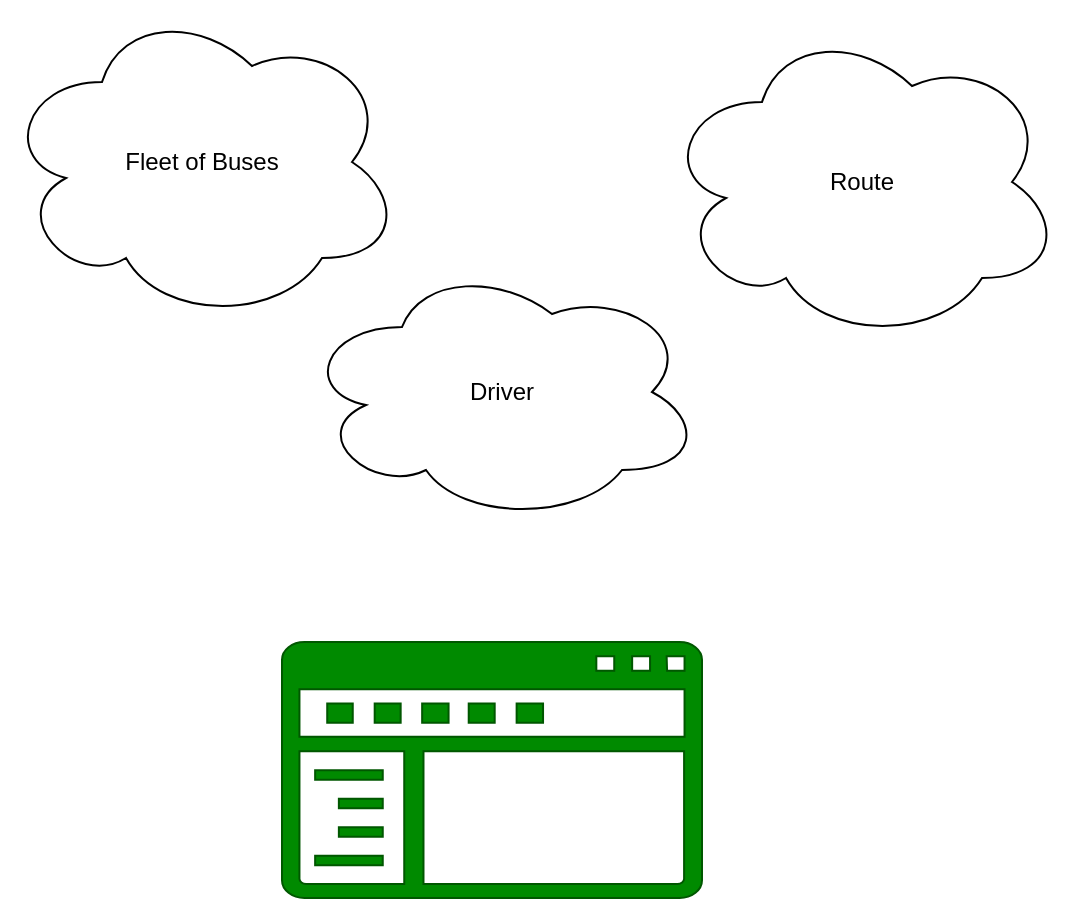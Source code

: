 <mxfile>
    <diagram id="c8Qx44Hv-9qZlZ4vJoTn" name="Step 1">
        <mxGraphModel dx="850" dy="609" grid="1" gridSize="10" guides="1" tooltips="1" connect="1" arrows="1" fold="1" page="1" pageScale="1" pageWidth="827" pageHeight="1169" math="0" shadow="0">
            <root>
                <mxCell id="0"/>
                <mxCell id="1" parent="0"/>
                <mxCell id="-C3Z_Vw6ORQ61bllYwVV-1" value="" style="sketch=0;pointerEvents=1;shadow=0;dashed=0;html=1;strokeColor=#005700;labelPosition=center;verticalLabelPosition=bottom;verticalAlign=top;align=center;fillColor=#008a00;shape=mxgraph.mscae.intune.company_portal;fontColor=#ffffff;" vertex="1" parent="1">
                    <mxGeometry x="240" y="420" width="210" height="128" as="geometry"/>
                </mxCell>
                <mxCell id="-C3Z_Vw6ORQ61bllYwVV-2" value="Fleet of Buses" style="ellipse;shape=cloud;whiteSpace=wrap;html=1;" vertex="1" parent="1">
                    <mxGeometry x="100" y="100" width="200" height="160" as="geometry"/>
                </mxCell>
                <mxCell id="-C3Z_Vw6ORQ61bllYwVV-3" value="Route" style="ellipse;shape=cloud;whiteSpace=wrap;html=1;" vertex="1" parent="1">
                    <mxGeometry x="430" y="110" width="200" height="160" as="geometry"/>
                </mxCell>
                <mxCell id="z6kIqVqqRwnVggH6x_xI-1" value="Driver" style="ellipse;shape=cloud;whiteSpace=wrap;html=1;" vertex="1" parent="1">
                    <mxGeometry x="250" y="230" width="200" height="130" as="geometry"/>
                </mxCell>
            </root>
        </mxGraphModel>
    </diagram>
    <diagram id="TF29GfwR1XuS-yP84scZ" name="Step 2">
        <mxGraphModel dx="1000" dy="716" grid="1" gridSize="10" guides="1" tooltips="1" connect="1" arrows="1" fold="1" page="1" pageScale="1" pageWidth="827" pageHeight="1169" math="0" shadow="0">
            <root>
                <mxCell id="PlEwS3LjTANDxcHCPBfY-0"/>
                <mxCell id="PlEwS3LjTANDxcHCPBfY-1" parent="PlEwS3LjTANDxcHCPBfY-0"/>
                <mxCell id="h5qa6ydKRFF5iFKefsg4-0" value="Buses" style="rounded=1;whiteSpace=wrap;html=1;" vertex="1" parent="PlEwS3LjTANDxcHCPBfY-1">
                    <mxGeometry x="200" y="210" width="120" height="60" as="geometry"/>
                </mxCell>
                <mxCell id="h5qa6ydKRFF5iFKefsg4-1" value="Routes" style="rounded=1;whiteSpace=wrap;html=1;" vertex="1" parent="PlEwS3LjTANDxcHCPBfY-1">
                    <mxGeometry x="550" y="190" width="120" height="60" as="geometry"/>
                </mxCell>
                <mxCell id="8aDH4MHoZTrMWldEDktL-1" value="" style="edgeStyle=none;html=1;entryX=0.013;entryY=0.125;entryDx=0;entryDy=0;entryPerimeter=0;" edge="1" parent="PlEwS3LjTANDxcHCPBfY-1" source="h5qa6ydKRFF5iFKefsg4-3" target="h5qa6ydKRFF5iFKefsg4-0">
                    <mxGeometry relative="1" as="geometry"/>
                </mxCell>
                <mxCell id="h5qa6ydKRFF5iFKefsg4-3" value="plate number" style="ellipse;whiteSpace=wrap;html=1;" vertex="1" parent="PlEwS3LjTANDxcHCPBfY-1">
                    <mxGeometry x="60" y="90" width="120" height="80" as="geometry"/>
                </mxCell>
                <mxCell id="8aDH4MHoZTrMWldEDktL-3" value="" style="edgeStyle=none;html=1;" edge="1" parent="PlEwS3LjTANDxcHCPBfY-1" source="h5qa6ydKRFF5iFKefsg4-4" target="h5qa6ydKRFF5iFKefsg4-0">
                    <mxGeometry relative="1" as="geometry"/>
                </mxCell>
                <mxCell id="h5qa6ydKRFF5iFKefsg4-4" value="model" style="ellipse;whiteSpace=wrap;html=1;" vertex="1" parent="PlEwS3LjTANDxcHCPBfY-1">
                    <mxGeometry x="190" y="60" width="120" height="80" as="geometry"/>
                </mxCell>
                <mxCell id="8aDH4MHoZTrMWldEDktL-4" style="edgeStyle=none;html=1;entryX=1;entryY=0;entryDx=0;entryDy=0;" edge="1" parent="PlEwS3LjTANDxcHCPBfY-1" source="h5qa6ydKRFF5iFKefsg4-5" target="h5qa6ydKRFF5iFKefsg4-0">
                    <mxGeometry relative="1" as="geometry"/>
                </mxCell>
                <mxCell id="h5qa6ydKRFF5iFKefsg4-5" value="capacity (number of passengers)" style="ellipse;whiteSpace=wrap;html=1;" vertex="1" parent="PlEwS3LjTANDxcHCPBfY-1">
                    <mxGeometry x="330" y="90" width="120" height="80" as="geometry"/>
                </mxCell>
                <mxCell id="8aDH4MHoZTrMWldEDktL-0" value="Driver" style="rounded=1;whiteSpace=wrap;html=1;" vertex="1" parent="PlEwS3LjTANDxcHCPBfY-1">
                    <mxGeometry x="110" y="420" width="120" height="60" as="geometry"/>
                </mxCell>
                <mxCell id="8aDH4MHoZTrMWldEDktL-13" value="" style="edgeStyle=none;html=1;" edge="1" parent="PlEwS3LjTANDxcHCPBfY-1" source="8aDH4MHoZTrMWldEDktL-5" target="h5qa6ydKRFF5iFKefsg4-1">
                    <mxGeometry relative="1" as="geometry"/>
                </mxCell>
                <mxCell id="8aDH4MHoZTrMWldEDktL-5" value="code" style="ellipse;whiteSpace=wrap;html=1;" vertex="1" parent="PlEwS3LjTANDxcHCPBfY-1">
                    <mxGeometry x="570" y="80" width="120" height="80" as="geometry"/>
                </mxCell>
                <mxCell id="8aDH4MHoZTrMWldEDktL-14" value="" style="edgeStyle=none;html=1;entryX=0.915;entryY=-0.014;entryDx=0;entryDy=0;entryPerimeter=0;" edge="1" parent="PlEwS3LjTANDxcHCPBfY-1" source="8aDH4MHoZTrMWldEDktL-6" target="h5qa6ydKRFF5iFKefsg4-1">
                    <mxGeometry relative="1" as="geometry"/>
                </mxCell>
                <mxCell id="8aDH4MHoZTrMWldEDktL-6" value="distance (km)" style="ellipse;whiteSpace=wrap;html=1;" vertex="1" parent="PlEwS3LjTANDxcHCPBfY-1">
                    <mxGeometry x="707" y="130" width="120" height="80" as="geometry"/>
                </mxCell>
                <mxCell id="8aDH4MHoZTrMWldEDktL-15" value="" style="edgeStyle=none;html=1;entryX=1;entryY=1;entryDx=0;entryDy=0;" edge="1" parent="PlEwS3LjTANDxcHCPBfY-1" source="8aDH4MHoZTrMWldEDktL-7" target="h5qa6ydKRFF5iFKefsg4-1">
                    <mxGeometry relative="1" as="geometry"/>
                </mxCell>
                <mxCell id="8aDH4MHoZTrMWldEDktL-7" value="Which Company" style="ellipse;whiteSpace=wrap;html=1;" vertex="1" parent="PlEwS3LjTANDxcHCPBfY-1">
                    <mxGeometry x="690" y="230" width="120" height="80" as="geometry"/>
                </mxCell>
                <mxCell id="8aDH4MHoZTrMWldEDktL-16" value="" style="edgeStyle=none;html=1;" edge="1" parent="PlEwS3LjTANDxcHCPBfY-1" source="8aDH4MHoZTrMWldEDktL-8" target="h5qa6ydKRFF5iFKefsg4-1">
                    <mxGeometry relative="1" as="geometry"/>
                </mxCell>
                <mxCell id="8aDH4MHoZTrMWldEDktL-8" value="Destination" style="ellipse;whiteSpace=wrap;html=1;" vertex="1" parent="PlEwS3LjTANDxcHCPBfY-1">
                    <mxGeometry x="450" y="260" width="120" height="80" as="geometry"/>
                </mxCell>
                <mxCell id="8aDH4MHoZTrMWldEDktL-12" style="edgeStyle=none;html=1;exitX=0.5;exitY=0;exitDx=0;exitDy=0;" edge="1" parent="PlEwS3LjTANDxcHCPBfY-1" source="8aDH4MHoZTrMWldEDktL-11" target="8aDH4MHoZTrMWldEDktL-0">
                    <mxGeometry relative="1" as="geometry"/>
                </mxCell>
                <mxCell id="8aDH4MHoZTrMWldEDktL-11" value="name" style="ellipse;whiteSpace=wrap;html=1;" vertex="1" parent="PlEwS3LjTANDxcHCPBfY-1">
                    <mxGeometry x="40" y="520" width="120" height="80" as="geometry"/>
                </mxCell>
                <mxCell id="8aDH4MHoZTrMWldEDktL-18" value="Citys" style="rounded=1;whiteSpace=wrap;html=1;" vertex="1" parent="PlEwS3LjTANDxcHCPBfY-1">
                    <mxGeometry x="420" y="450" width="120" height="60" as="geometry"/>
                </mxCell>
                <mxCell id="8aDH4MHoZTrMWldEDktL-20" value="" style="edgeStyle=none;html=1;" edge="1" parent="PlEwS3LjTANDxcHCPBfY-1" source="8aDH4MHoZTrMWldEDktL-19" target="8aDH4MHoZTrMWldEDktL-18">
                    <mxGeometry relative="1" as="geometry"/>
                </mxCell>
                <mxCell id="8aDH4MHoZTrMWldEDktL-19" value="name" style="ellipse;whiteSpace=wrap;html=1;" vertex="1" parent="PlEwS3LjTANDxcHCPBfY-1">
                    <mxGeometry x="410" y="585" width="120" height="80" as="geometry"/>
                </mxCell>
                <mxCell id="8aDH4MHoZTrMWldEDktL-22" value="" style="edgeStyle=none;html=1;" edge="1" parent="PlEwS3LjTANDxcHCPBfY-1" source="8aDH4MHoZTrMWldEDktL-21" target="8aDH4MHoZTrMWldEDktL-18">
                    <mxGeometry relative="1" as="geometry"/>
                </mxCell>
                <mxCell id="8aDH4MHoZTrMWldEDktL-21" value="Adress" style="ellipse;whiteSpace=wrap;html=1;" vertex="1" parent="PlEwS3LjTANDxcHCPBfY-1">
                    <mxGeometry x="270" y="570" width="120" height="80" as="geometry"/>
                </mxCell>
                <mxCell id="8aDH4MHoZTrMWldEDktL-26" style="edgeStyle=none;html=1;entryX=1;entryY=0.75;entryDx=0;entryDy=0;exitX=0.114;exitY=-0.016;exitDx=0;exitDy=0;exitPerimeter=0;" edge="1" parent="PlEwS3LjTANDxcHCPBfY-1" source="OUamTlVcVkc7mcYGb9fX-0" target="8aDH4MHoZTrMWldEDktL-18">
                    <mxGeometry relative="1" as="geometry">
                        <mxPoint x="657.811" y="540.265" as="sourcePoint"/>
                    </mxGeometry>
                </mxCell>
                <mxCell id="8aDH4MHoZTrMWldEDktL-25" style="edgeStyle=none;html=1;entryX=0.5;entryY=0;entryDx=0;entryDy=0;" edge="1" parent="PlEwS3LjTANDxcHCPBfY-1" source="8aDH4MHoZTrMWldEDktL-24" target="OUamTlVcVkc7mcYGb9fX-0">
                    <mxGeometry relative="1" as="geometry"/>
                </mxCell>
                <mxCell id="8aDH4MHoZTrMWldEDktL-24" value="telefonnumber" style="ellipse;whiteSpace=wrap;html=1;" vertex="1" parent="PlEwS3LjTANDxcHCPBfY-1">
                    <mxGeometry x="730" y="480" width="120" height="80" as="geometry"/>
                </mxCell>
                <mxCell id="OUamTlVcVkc7mcYGb9fX-0" value="Busstation" style="rounded=1;whiteSpace=wrap;html=1;" vertex="1" parent="PlEwS3LjTANDxcHCPBfY-1">
                    <mxGeometry x="630" y="600" width="120" height="60" as="geometry"/>
                </mxCell>
                <mxCell id="OUamTlVcVkc7mcYGb9fX-2" value="" style="edgeStyle=none;html=1;" edge="1" parent="PlEwS3LjTANDxcHCPBfY-1" source="OUamTlVcVkc7mcYGb9fX-1" target="OUamTlVcVkc7mcYGb9fX-0">
                    <mxGeometry relative="1" as="geometry"/>
                </mxCell>
                <mxCell id="OUamTlVcVkc7mcYGb9fX-1" value="order number" style="ellipse;whiteSpace=wrap;html=1;" vertex="1" parent="PlEwS3LjTANDxcHCPBfY-1">
                    <mxGeometry x="730" y="690" width="120" height="80" as="geometry"/>
                </mxCell>
                <mxCell id="sIYHr0e2Y7EV_Nj4Jnel-1" value="" style="edgeStyle=none;html=1;" edge="1" parent="PlEwS3LjTANDxcHCPBfY-1" source="sIYHr0e2Y7EV_Nj4Jnel-0" target="h5qa6ydKRFF5iFKefsg4-0">
                    <mxGeometry relative="1" as="geometry"/>
                </mxCell>
                <mxCell id="sIYHr0e2Y7EV_Nj4Jnel-2" value="" style="edgeStyle=none;html=1;" edge="1" parent="PlEwS3LjTANDxcHCPBfY-1" source="sIYHr0e2Y7EV_Nj4Jnel-0" target="8aDH4MHoZTrMWldEDktL-0">
                    <mxGeometry relative="1" as="geometry"/>
                </mxCell>
                <mxCell id="sIYHr0e2Y7EV_Nj4Jnel-0" value="has" style="html=1;whiteSpace=wrap;aspect=fixed;shape=isoRectangle;" vertex="1" parent="PlEwS3LjTANDxcHCPBfY-1">
                    <mxGeometry x="140" y="300" width="150" height="90" as="geometry"/>
                </mxCell>
                <mxCell id="sIYHr0e2Y7EV_Nj4Jnel-4" value="" style="edgeStyle=none;html=1;" edge="1" parent="PlEwS3LjTANDxcHCPBfY-1" source="sIYHr0e2Y7EV_Nj4Jnel-3" target="h5qa6ydKRFF5iFKefsg4-1">
                    <mxGeometry relative="1" as="geometry"/>
                </mxCell>
                <mxCell id="sIYHr0e2Y7EV_Nj4Jnel-5" style="edgeStyle=none;html=1;entryX=1;entryY=0;entryDx=0;entryDy=0;" edge="1" parent="PlEwS3LjTANDxcHCPBfY-1" source="sIYHr0e2Y7EV_Nj4Jnel-3" target="8aDH4MHoZTrMWldEDktL-18">
                    <mxGeometry relative="1" as="geometry"/>
                </mxCell>
                <mxCell id="sIYHr0e2Y7EV_Nj4Jnel-3" value="has" style="html=1;whiteSpace=wrap;aspect=fixed;shape=isoRectangle;" vertex="1" parent="PlEwS3LjTANDxcHCPBfY-1">
                    <mxGeometry x="550" y="320" width="150" height="90" as="geometry"/>
                </mxCell>
            </root>
        </mxGraphModel>
    </diagram>
    <diagram id="Y8zNyy2OXk3lxwlEOy9n" name="Step 3">
        <mxGraphModel dx="1063" dy="1930" grid="1" gridSize="10" guides="1" tooltips="1" connect="1" arrows="1" fold="1" page="1" pageScale="1" pageWidth="827" pageHeight="1169" math="0" shadow="0">
            <root>
                <mxCell id="OS6ig5z8C3NbxrsaZMDn-0"/>
                <mxCell id="OS6ig5z8C3NbxrsaZMDn-1" parent="OS6ig5z8C3NbxrsaZMDn-0"/>
                <mxCell id="j3LSP-7wXy7CI-y4Z7nd-32" value="buses" style="swimlane;fontStyle=0;childLayout=stackLayout;horizontal=1;startSize=26;fillColor=#f0a30a;horizontalStack=0;resizeParent=1;resizeParentMax=0;resizeLast=0;collapsible=1;marginBottom=0;fontColor=#000000;strokeColor=#BD7000;" vertex="1" parent="OS6ig5z8C3NbxrsaZMDn-1">
                    <mxGeometry x="100" y="-160" width="180" height="156" as="geometry"/>
                </mxCell>
                <mxCell id="j3LSP-7wXy7CI-y4Z7nd-33" value="id: int" style="text;strokeColor=none;fillColor=none;align=left;verticalAlign=top;spacingLeft=4;spacingRight=4;overflow=hidden;rotatable=0;points=[[0,0.5],[1,0.5]];portConstraint=eastwest;fontStyle=4" vertex="1" parent="j3LSP-7wXy7CI-y4Z7nd-32">
                    <mxGeometry y="26" width="180" height="26" as="geometry"/>
                </mxCell>
                <mxCell id="j3LSP-7wXy7CI-y4Z7nd-34" value="plate_number: int" style="text;strokeColor=none;fillColor=none;align=left;verticalAlign=top;spacingLeft=4;spacingRight=4;overflow=hidden;rotatable=0;points=[[0,0.5],[1,0.5]];portConstraint=eastwest;" vertex="1" parent="j3LSP-7wXy7CI-y4Z7nd-32">
                    <mxGeometry y="52" width="180" height="26" as="geometry"/>
                </mxCell>
                <mxCell id="j3LSP-7wXy7CI-y4Z7nd-35" value="model_bus: string" style="text;strokeColor=none;fillColor=none;align=left;verticalAlign=top;spacingLeft=4;spacingRight=4;overflow=hidden;rotatable=0;points=[[0,0.5],[1,0.5]];portConstraint=eastwest;" vertex="1" parent="j3LSP-7wXy7CI-y4Z7nd-32">
                    <mxGeometry y="78" width="180" height="26" as="geometry"/>
                </mxCell>
                <mxCell id="AGnrJCR3fPP5moLmD1wE-0" value="capacity_passengers: int" style="text;strokeColor=none;fillColor=none;align=left;verticalAlign=top;spacingLeft=4;spacingRight=4;overflow=hidden;rotatable=0;points=[[0,0.5],[1,0.5]];portConstraint=eastwest;" vertex="1" parent="j3LSP-7wXy7CI-y4Z7nd-32">
                    <mxGeometry y="104" width="180" height="26" as="geometry"/>
                </mxCell>
                <mxCell id="AGnrJCR3fPP5moLmD1wE-1" value="fk_name_driver: int" style="text;strokeColor=#006EAF;fillColor=#1ba1e2;align=left;verticalAlign=top;spacingLeft=4;spacingRight=4;overflow=hidden;rotatable=0;points=[[0,0.5],[1,0.5]];portConstraint=eastwest;fontColor=#ffffff;" vertex="1" parent="j3LSP-7wXy7CI-y4Z7nd-32">
                    <mxGeometry y="130" width="180" height="26" as="geometry"/>
                </mxCell>
                <mxCell id="AGnrJCR3fPP5moLmD1wE-2" value="name_driver" style="swimlane;fontStyle=0;childLayout=stackLayout;horizontal=1;startSize=26;fillColor=#f0a30a;horizontalStack=0;resizeParent=1;resizeParentMax=0;resizeLast=0;collapsible=1;marginBottom=0;fontColor=#000000;strokeColor=#BD7000;" vertex="1" parent="OS6ig5z8C3NbxrsaZMDn-1">
                    <mxGeometry x="320" y="-160" width="180" height="130" as="geometry"/>
                </mxCell>
                <mxCell id="AGnrJCR3fPP5moLmD1wE-3" value="id: int" style="text;strokeColor=none;fillColor=none;align=left;verticalAlign=top;spacingLeft=4;spacingRight=4;overflow=hidden;rotatable=0;points=[[0,0.5],[1,0.5]];portConstraint=eastwest;fontStyle=4" vertex="1" parent="AGnrJCR3fPP5moLmD1wE-2">
                    <mxGeometry y="26" width="180" height="26" as="geometry"/>
                </mxCell>
                <mxCell id="AGnrJCR3fPP5moLmD1wE-4" value="first_name: string" style="text;strokeColor=none;fillColor=none;align=left;verticalAlign=top;spacingLeft=4;spacingRight=4;overflow=hidden;rotatable=0;points=[[0,0.5],[1,0.5]];portConstraint=eastwest;" vertex="1" parent="AGnrJCR3fPP5moLmD1wE-2">
                    <mxGeometry y="52" width="180" height="26" as="geometry"/>
                </mxCell>
                <mxCell id="AGnrJCR3fPP5moLmD1wE-5" value="last_name: string" style="text;strokeColor=none;fillColor=none;align=left;verticalAlign=top;spacingLeft=4;spacingRight=4;overflow=hidden;rotatable=0;points=[[0,0.5],[1,0.5]];portConstraint=eastwest;" vertex="1" parent="AGnrJCR3fPP5moLmD1wE-2">
                    <mxGeometry y="78" width="180" height="26" as="geometry"/>
                </mxCell>
                <mxCell id="AGnrJCR3fPP5moLmD1wE-6" value="birth_date: int" style="text;strokeColor=none;fillColor=none;align=left;verticalAlign=top;spacingLeft=4;spacingRight=4;overflow=hidden;rotatable=0;points=[[0,0.5],[1,0.5]];portConstraint=eastwest;" vertex="1" parent="AGnrJCR3fPP5moLmD1wE-2">
                    <mxGeometry y="104" width="180" height="26" as="geometry"/>
                </mxCell>
                <mxCell id="AGnrJCR3fPP5moLmD1wE-8" value="routes_lines" style="swimlane;fontStyle=0;childLayout=stackLayout;horizontal=1;startSize=26;fillColor=#f0a30a;horizontalStack=0;resizeParent=1;resizeParentMax=0;resizeLast=0;collapsible=1;marginBottom=0;fontColor=#000000;strokeColor=#BD7000;" vertex="1" parent="OS6ig5z8C3NbxrsaZMDn-1">
                    <mxGeometry x="90" y="50" width="180" height="182" as="geometry"/>
                </mxCell>
                <mxCell id="AGnrJCR3fPP5moLmD1wE-9" value="id: int" style="text;strokeColor=none;fillColor=none;align=left;verticalAlign=top;spacingLeft=4;spacingRight=4;overflow=hidden;rotatable=0;points=[[0,0.5],[1,0.5]];portConstraint=eastwest;fontStyle=4" vertex="1" parent="AGnrJCR3fPP5moLmD1wE-8">
                    <mxGeometry y="26" width="180" height="26" as="geometry"/>
                </mxCell>
                <mxCell id="AGnrJCR3fPP5moLmD1wE-10" value="code: int" style="text;strokeColor=none;fillColor=none;align=left;verticalAlign=top;spacingLeft=4;spacingRight=4;overflow=hidden;rotatable=0;points=[[0,0.5],[1,0.5]];portConstraint=eastwest;" vertex="1" parent="AGnrJCR3fPP5moLmD1wE-8">
                    <mxGeometry y="52" width="180" height="26" as="geometry"/>
                </mxCell>
                <mxCell id="AGnrJCR3fPP5moLmD1wE-11" value="distance_km: int" style="text;strokeColor=none;fillColor=none;align=left;verticalAlign=top;spacingLeft=4;spacingRight=4;overflow=hidden;rotatable=0;points=[[0,0.5],[1,0.5]];portConstraint=eastwest;" vertex="1" parent="AGnrJCR3fPP5moLmD1wE-8">
                    <mxGeometry y="78" width="180" height="26" as="geometry"/>
                </mxCell>
                <mxCell id="AGnrJCR3fPP5moLmD1wE-12" value="source_company: string" style="text;strokeColor=none;fillColor=none;align=left;verticalAlign=top;spacingLeft=4;spacingRight=4;overflow=hidden;rotatable=0;points=[[0,0.5],[1,0.5]];portConstraint=eastwest;" vertex="1" parent="AGnrJCR3fPP5moLmD1wE-8">
                    <mxGeometry y="104" width="180" height="26" as="geometry"/>
                </mxCell>
                <mxCell id="dWrqYFmLNDkHaZ7t037F-0" value="destination: string" style="text;strokeColor=none;fillColor=none;align=left;verticalAlign=top;spacingLeft=4;spacingRight=4;overflow=hidden;rotatable=0;points=[[0,0.5],[1,0.5]];portConstraint=eastwest;" vertex="1" parent="AGnrJCR3fPP5moLmD1wE-8">
                    <mxGeometry y="130" width="180" height="26" as="geometry"/>
                </mxCell>
                <mxCell id="dWrqYFmLNDkHaZ7t037F-1" value="fk_city: int" style="text;strokeColor=#006EAF;fillColor=#1ba1e2;align=left;verticalAlign=top;spacingLeft=4;spacingRight=4;overflow=hidden;rotatable=0;points=[[0,0.5],[1,0.5]];portConstraint=eastwest;fontColor=#ffffff;" vertex="1" parent="AGnrJCR3fPP5moLmD1wE-8">
                    <mxGeometry y="156" width="180" height="26" as="geometry"/>
                </mxCell>
                <mxCell id="dWrqYFmLNDkHaZ7t037F-2" value="city" style="swimlane;fontStyle=0;childLayout=stackLayout;horizontal=1;startSize=26;fillColor=#f0a30a;horizontalStack=0;resizeParent=1;resizeParentMax=0;resizeLast=0;collapsible=1;marginBottom=0;fontColor=#000000;strokeColor=#BD7000;" vertex="1" parent="OS6ig5z8C3NbxrsaZMDn-1">
                    <mxGeometry x="330" y="102" width="180" height="130" as="geometry"/>
                </mxCell>
                <mxCell id="dWrqYFmLNDkHaZ7t037F-3" value="id: int" style="text;strokeColor=none;fillColor=none;align=left;verticalAlign=top;spacingLeft=4;spacingRight=4;overflow=hidden;rotatable=0;points=[[0,0.5],[1,0.5]];portConstraint=eastwest;fontStyle=4" vertex="1" parent="dWrqYFmLNDkHaZ7t037F-2">
                    <mxGeometry y="26" width="180" height="26" as="geometry"/>
                </mxCell>
                <mxCell id="dWrqYFmLNDkHaZ7t037F-4" value="city_name: string" style="text;strokeColor=none;fillColor=none;align=left;verticalAlign=top;spacingLeft=4;spacingRight=4;overflow=hidden;rotatable=0;points=[[0,0.5],[1,0.5]];portConstraint=eastwest;" vertex="1" parent="dWrqYFmLNDkHaZ7t037F-2">
                    <mxGeometry y="52" width="180" height="26" as="geometry"/>
                </mxCell>
                <mxCell id="dWrqYFmLNDkHaZ7t037F-5" value="city_adress: string" style="text;strokeColor=none;fillColor=none;align=left;verticalAlign=top;spacingLeft=4;spacingRight=4;overflow=hidden;rotatable=0;points=[[0,0.5],[1,0.5]];portConstraint=eastwest;" vertex="1" parent="dWrqYFmLNDkHaZ7t037F-2">
                    <mxGeometry y="78" width="180" height="26" as="geometry"/>
                </mxCell>
                <mxCell id="dWrqYFmLNDkHaZ7t037F-7" value="fk_busstation: int" style="text;strokeColor=#006EAF;fillColor=#1ba1e2;align=left;verticalAlign=top;spacingLeft=4;spacingRight=4;overflow=hidden;rotatable=0;points=[[0,0.5],[1,0.5]];portConstraint=eastwest;fontColor=#ffffff;" vertex="1" parent="dWrqYFmLNDkHaZ7t037F-2">
                    <mxGeometry y="104" width="180" height="26" as="geometry"/>
                </mxCell>
                <mxCell id="dWrqYFmLNDkHaZ7t037F-9" value="busstation" style="swimlane;fontStyle=0;childLayout=stackLayout;horizontal=1;startSize=26;fillColor=#f0a30a;horizontalStack=0;resizeParent=1;resizeParentMax=0;resizeLast=0;collapsible=1;marginBottom=0;fontColor=#000000;strokeColor=#BD7000;" vertex="1" parent="OS6ig5z8C3NbxrsaZMDn-1">
                    <mxGeometry x="550" y="100" width="180" height="156" as="geometry"/>
                </mxCell>
                <mxCell id="dWrqYFmLNDkHaZ7t037F-10" value="id: int" style="text;strokeColor=none;fillColor=none;align=left;verticalAlign=top;spacingLeft=4;spacingRight=4;overflow=hidden;rotatable=0;points=[[0,0.5],[1,0.5]];portConstraint=eastwest;fontStyle=4" vertex="1" parent="dWrqYFmLNDkHaZ7t037F-9">
                    <mxGeometry y="26" width="180" height="26" as="geometry"/>
                </mxCell>
                <mxCell id="dWrqYFmLNDkHaZ7t037F-11" value="order_number: int" style="text;strokeColor=none;fillColor=none;align=left;verticalAlign=top;spacingLeft=4;spacingRight=4;overflow=hidden;rotatable=0;points=[[0,0.5],[1,0.5]];portConstraint=eastwest;" vertex="1" parent="dWrqYFmLNDkHaZ7t037F-9">
                    <mxGeometry y="52" width="180" height="26" as="geometry"/>
                </mxCell>
                <mxCell id="dWrqYFmLNDkHaZ7t037F-12" value="name: string" style="text;strokeColor=none;fillColor=none;align=left;verticalAlign=top;spacingLeft=4;spacingRight=4;overflow=hidden;rotatable=0;points=[[0,0.5],[1,0.5]];portConstraint=eastwest;" vertex="1" parent="dWrqYFmLNDkHaZ7t037F-9">
                    <mxGeometry y="78" width="180" height="26" as="geometry"/>
                </mxCell>
                <mxCell id="dWrqYFmLNDkHaZ7t037F-14" value="telefonnumber: int" style="text;strokeColor=none;fillColor=none;align=left;verticalAlign=top;spacingLeft=4;spacingRight=4;overflow=hidden;rotatable=0;points=[[0,0.5],[1,0.5]];portConstraint=eastwest;" vertex="1" parent="dWrqYFmLNDkHaZ7t037F-9">
                    <mxGeometry y="104" width="180" height="26" as="geometry"/>
                </mxCell>
                <mxCell id="dWrqYFmLNDkHaZ7t037F-13" value="fk_busstation: int" style="text;strokeColor=#006EAF;fillColor=#1ba1e2;align=left;verticalAlign=top;spacingLeft=4;spacingRight=4;overflow=hidden;rotatable=0;points=[[0,0.5],[1,0.5]];portConstraint=eastwest;fontColor=#ffffff;" vertex="1" parent="dWrqYFmLNDkHaZ7t037F-9">
                    <mxGeometry y="130" width="180" height="26" as="geometry"/>
                </mxCell>
            </root>
        </mxGraphModel>
    </diagram>
    <diagram id="6G2-W6Pb-bkpm1knbDti" name="Step 4">
        <mxGraphModel dx="2135" dy="2106" grid="1" gridSize="10" guides="1" tooltips="1" connect="1" arrows="1" fold="1" page="1" pageScale="1" pageWidth="827" pageHeight="1169" math="0" shadow="0">
            <root>
                <mxCell id="oxJ8J-DIxBXLLxTFxaPv-0"/>
                <mxCell id="oxJ8J-DIxBXLLxTFxaPv-1" parent="oxJ8J-DIxBXLLxTFxaPv-0"/>
                <mxCell id="_QJzeNLE5xnhNLzjGvBp-0" value="buses" style="swimlane;fontStyle=0;childLayout=stackLayout;horizontal=1;startSize=26;fillColor=#f0a30a;horizontalStack=0;resizeParent=1;resizeParentMax=0;resizeLast=0;collapsible=1;marginBottom=0;fontColor=#000000;strokeColor=#BD7000;" vertex="1" parent="oxJ8J-DIxBXLLxTFxaPv-1">
                    <mxGeometry x="510" y="-420" width="180" height="130" as="geometry"/>
                </mxCell>
                <mxCell id="_QJzeNLE5xnhNLzjGvBp-1" value="id: int" style="text;strokeColor=none;fillColor=none;align=left;verticalAlign=top;spacingLeft=4;spacingRight=4;overflow=hidden;rotatable=0;points=[[0,0.5],[1,0.5]];portConstraint=eastwest;fontStyle=4" vertex="1" parent="_QJzeNLE5xnhNLzjGvBp-0">
                    <mxGeometry y="26" width="180" height="26" as="geometry"/>
                </mxCell>
                <mxCell id="_QJzeNLE5xnhNLzjGvBp-2" value="plate_number: int" style="text;strokeColor=none;fillColor=none;align=left;verticalAlign=top;spacingLeft=4;spacingRight=4;overflow=hidden;rotatable=0;points=[[0,0.5],[1,0.5]];portConstraint=eastwest;" vertex="1" parent="_QJzeNLE5xnhNLzjGvBp-0">
                    <mxGeometry y="52" width="180" height="26" as="geometry"/>
                </mxCell>
                <mxCell id="_QJzeNLE5xnhNLzjGvBp-3" value="model_bus: string" style="text;strokeColor=none;fillColor=none;align=left;verticalAlign=top;spacingLeft=4;spacingRight=4;overflow=hidden;rotatable=0;points=[[0,0.5],[1,0.5]];portConstraint=eastwest;" vertex="1" parent="_QJzeNLE5xnhNLzjGvBp-0">
                    <mxGeometry y="78" width="180" height="26" as="geometry"/>
                </mxCell>
                <mxCell id="_QJzeNLE5xnhNLzjGvBp-4" value="capacity_passengers: int" style="text;strokeColor=none;fillColor=none;align=left;verticalAlign=top;spacingLeft=4;spacingRight=4;overflow=hidden;rotatable=0;points=[[0,0.5],[1,0.5]];portConstraint=eastwest;" vertex="1" parent="_QJzeNLE5xnhNLzjGvBp-0">
                    <mxGeometry y="104" width="180" height="26" as="geometry"/>
                </mxCell>
                <mxCell id="_QJzeNLE5xnhNLzjGvBp-29" value="" style="edgeStyle=orthogonalEdgeStyle;html=1;entryX=0;entryY=0.5;entryDx=0;entryDy=0;exitX=1;exitY=0.5;exitDx=0;exitDy=0;endArrow=ERmany;endFill=0;" edge="1" parent="oxJ8J-DIxBXLLxTFxaPv-1" source="_QJzeNLE5xnhNLzjGvBp-7" target="_QJzeNLE5xnhNLzjGvBp-32">
                    <mxGeometry relative="1" as="geometry"/>
                </mxCell>
                <mxCell id="_QJzeNLE5xnhNLzjGvBp-6" value="name_driver" style="swimlane;fontStyle=0;childLayout=stackLayout;horizontal=1;startSize=26;fillColor=#f0a30a;horizontalStack=0;resizeParent=1;resizeParentMax=0;resizeLast=0;collapsible=1;marginBottom=0;fontColor=#000000;strokeColor=#BD7000;" vertex="1" parent="oxJ8J-DIxBXLLxTFxaPv-1">
                    <mxGeometry x="-30" y="-460" width="180" height="130" as="geometry"/>
                </mxCell>
                <mxCell id="_QJzeNLE5xnhNLzjGvBp-7" value="id: int" style="text;strokeColor=none;fillColor=none;align=left;verticalAlign=top;spacingLeft=4;spacingRight=4;overflow=hidden;rotatable=0;points=[[0,0.5],[1,0.5]];portConstraint=eastwest;fontStyle=4" vertex="1" parent="_QJzeNLE5xnhNLzjGvBp-6">
                    <mxGeometry y="26" width="180" height="26" as="geometry"/>
                </mxCell>
                <mxCell id="_QJzeNLE5xnhNLzjGvBp-8" value="first_name: string" style="text;strokeColor=none;fillColor=none;align=left;verticalAlign=top;spacingLeft=4;spacingRight=4;overflow=hidden;rotatable=0;points=[[0,0.5],[1,0.5]];portConstraint=eastwest;" vertex="1" parent="_QJzeNLE5xnhNLzjGvBp-6">
                    <mxGeometry y="52" width="180" height="26" as="geometry"/>
                </mxCell>
                <mxCell id="_QJzeNLE5xnhNLzjGvBp-9" value="last_name: string" style="text;strokeColor=none;fillColor=none;align=left;verticalAlign=top;spacingLeft=4;spacingRight=4;overflow=hidden;rotatable=0;points=[[0,0.5],[1,0.5]];portConstraint=eastwest;" vertex="1" parent="_QJzeNLE5xnhNLzjGvBp-6">
                    <mxGeometry y="78" width="180" height="26" as="geometry"/>
                </mxCell>
                <mxCell id="_QJzeNLE5xnhNLzjGvBp-10" value="birth_date: int" style="text;strokeColor=none;fillColor=none;align=left;verticalAlign=top;spacingLeft=4;spacingRight=4;overflow=hidden;rotatable=0;points=[[0,0.5],[1,0.5]];portConstraint=eastwest;" vertex="1" parent="_QJzeNLE5xnhNLzjGvBp-6">
                    <mxGeometry y="104" width="180" height="26" as="geometry"/>
                </mxCell>
                <mxCell id="rckTkFBSu85tZm66KFjv-0" value="" style="edgeStyle=orthogonalEdgeStyle;html=1;endArrow=ERmany;endFill=0;entryX=1;entryY=0.5;entryDx=0;entryDy=0;exitX=0;exitY=0.5;exitDx=0;exitDy=0;" edge="1" parent="oxJ8J-DIxBXLLxTFxaPv-1" source="_QJzeNLE5xnhNLzjGvBp-12" target="_QJzeNLE5xnhNLzjGvBp-39">
                    <mxGeometry relative="1" as="geometry">
                        <mxPoint x="570" y="99" as="sourcePoint"/>
                        <mxPoint x="560" y="-93" as="targetPoint"/>
                        <Array as="points">
                            <mxPoint x="600" y="39"/>
                            <mxPoint x="600" y="-129"/>
                        </Array>
                    </mxGeometry>
                </mxCell>
                <mxCell id="_QJzeNLE5xnhNLzjGvBp-11" value="routes_lines" style="swimlane;fontStyle=0;childLayout=stackLayout;horizontal=1;startSize=26;fillColor=#f0a30a;horizontalStack=0;resizeParent=1;resizeParentMax=0;resizeLast=0;collapsible=1;marginBottom=0;fontColor=#000000;strokeColor=#BD7000;" vertex="1" parent="oxJ8J-DIxBXLLxTFxaPv-1">
                    <mxGeometry x="647" width="180" height="182" as="geometry"/>
                </mxCell>
                <mxCell id="_QJzeNLE5xnhNLzjGvBp-12" value="id: int" style="text;strokeColor=none;fillColor=none;align=left;verticalAlign=top;spacingLeft=4;spacingRight=4;overflow=hidden;rotatable=0;points=[[0,0.5],[1,0.5]];portConstraint=eastwest;fontStyle=4" vertex="1" parent="_QJzeNLE5xnhNLzjGvBp-11">
                    <mxGeometry y="26" width="180" height="26" as="geometry"/>
                </mxCell>
                <mxCell id="_QJzeNLE5xnhNLzjGvBp-13" value="code: int" style="text;strokeColor=none;fillColor=none;align=left;verticalAlign=top;spacingLeft=4;spacingRight=4;overflow=hidden;rotatable=0;points=[[0,0.5],[1,0.5]];portConstraint=eastwest;" vertex="1" parent="_QJzeNLE5xnhNLzjGvBp-11">
                    <mxGeometry y="52" width="180" height="26" as="geometry"/>
                </mxCell>
                <mxCell id="_QJzeNLE5xnhNLzjGvBp-14" value="distance_km: int" style="text;strokeColor=none;fillColor=none;align=left;verticalAlign=top;spacingLeft=4;spacingRight=4;overflow=hidden;rotatable=0;points=[[0,0.5],[1,0.5]];portConstraint=eastwest;" vertex="1" parent="_QJzeNLE5xnhNLzjGvBp-11">
                    <mxGeometry y="78" width="180" height="26" as="geometry"/>
                </mxCell>
                <mxCell id="_QJzeNLE5xnhNLzjGvBp-15" value="source_company: string" style="text;strokeColor=none;fillColor=none;align=left;verticalAlign=top;spacingLeft=4;spacingRight=4;overflow=hidden;rotatable=0;points=[[0,0.5],[1,0.5]];portConstraint=eastwest;" vertex="1" parent="_QJzeNLE5xnhNLzjGvBp-11">
                    <mxGeometry y="104" width="180" height="26" as="geometry"/>
                </mxCell>
                <mxCell id="_QJzeNLE5xnhNLzjGvBp-16" value="destination: string" style="text;strokeColor=none;fillColor=none;align=left;verticalAlign=top;spacingLeft=4;spacingRight=4;overflow=hidden;rotatable=0;points=[[0,0.5],[1,0.5]];portConstraint=eastwest;" vertex="1" parent="_QJzeNLE5xnhNLzjGvBp-11">
                    <mxGeometry y="130" width="180" height="26" as="geometry"/>
                </mxCell>
                <mxCell id="_QJzeNLE5xnhNLzjGvBp-17" value="fk_busstation: int" style="text;strokeColor=#006EAF;fillColor=#1ba1e2;align=left;verticalAlign=top;spacingLeft=4;spacingRight=4;overflow=hidden;rotatable=0;points=[[0,0.5],[1,0.5]];portConstraint=eastwest;fontColor=#ffffff;" vertex="1" parent="_QJzeNLE5xnhNLzjGvBp-11">
                    <mxGeometry y="156" width="180" height="26" as="geometry"/>
                </mxCell>
                <mxCell id="_QJzeNLE5xnhNLzjGvBp-18" value="city" style="swimlane;fontStyle=0;childLayout=stackLayout;horizontal=1;startSize=26;fillColor=#f0a30a;horizontalStack=0;resizeParent=1;resizeParentMax=0;resizeLast=0;collapsible=1;marginBottom=0;fontColor=#000000;strokeColor=#BD7000;" vertex="1" parent="oxJ8J-DIxBXLLxTFxaPv-1">
                    <mxGeometry x="54" y="230" width="180" height="104" as="geometry"/>
                </mxCell>
                <mxCell id="_QJzeNLE5xnhNLzjGvBp-19" value="id: int" style="text;strokeColor=none;fillColor=none;align=left;verticalAlign=top;spacingLeft=4;spacingRight=4;overflow=hidden;rotatable=0;points=[[0,0.5],[1,0.5]];portConstraint=eastwest;fontStyle=4" vertex="1" parent="_QJzeNLE5xnhNLzjGvBp-18">
                    <mxGeometry y="26" width="180" height="26" as="geometry"/>
                </mxCell>
                <mxCell id="_QJzeNLE5xnhNLzjGvBp-20" value="city_name: string" style="text;strokeColor=none;fillColor=none;align=left;verticalAlign=top;spacingLeft=4;spacingRight=4;overflow=hidden;rotatable=0;points=[[0,0.5],[1,0.5]];portConstraint=eastwest;" vertex="1" parent="_QJzeNLE5xnhNLzjGvBp-18">
                    <mxGeometry y="52" width="180" height="26" as="geometry"/>
                </mxCell>
                <mxCell id="_QJzeNLE5xnhNLzjGvBp-21" value="city_adress: string" style="text;strokeColor=none;fillColor=none;align=left;verticalAlign=top;spacingLeft=4;spacingRight=4;overflow=hidden;rotatable=0;points=[[0,0.5],[1,0.5]];portConstraint=eastwest;" vertex="1" parent="_QJzeNLE5xnhNLzjGvBp-18">
                    <mxGeometry y="78" width="180" height="26" as="geometry"/>
                </mxCell>
                <mxCell id="_QJzeNLE5xnhNLzjGvBp-23" value="busstation" style="swimlane;fontStyle=0;childLayout=stackLayout;horizontal=1;startSize=26;fillColor=#f0a30a;horizontalStack=0;resizeParent=1;resizeParentMax=0;resizeLast=0;collapsible=1;marginBottom=0;fontColor=#000000;strokeColor=#BD7000;" vertex="1" parent="oxJ8J-DIxBXLLxTFxaPv-1">
                    <mxGeometry x="54" y="-20" width="180" height="130" as="geometry"/>
                </mxCell>
                <mxCell id="_QJzeNLE5xnhNLzjGvBp-24" value="id: int" style="text;strokeColor=none;fillColor=none;align=left;verticalAlign=top;spacingLeft=4;spacingRight=4;overflow=hidden;rotatable=0;points=[[0,0.5],[1,0.5]];portConstraint=eastwest;fontStyle=4" vertex="1" parent="_QJzeNLE5xnhNLzjGvBp-23">
                    <mxGeometry y="26" width="180" height="26" as="geometry"/>
                </mxCell>
                <mxCell id="_QJzeNLE5xnhNLzjGvBp-25" value="order_number: int" style="text;strokeColor=none;fillColor=none;align=left;verticalAlign=top;spacingLeft=4;spacingRight=4;overflow=hidden;rotatable=0;points=[[0,0.5],[1,0.5]];portConstraint=eastwest;" vertex="1" parent="_QJzeNLE5xnhNLzjGvBp-23">
                    <mxGeometry y="52" width="180" height="26" as="geometry"/>
                </mxCell>
                <mxCell id="_QJzeNLE5xnhNLzjGvBp-26" value="name: string" style="text;strokeColor=none;fillColor=none;align=left;verticalAlign=top;spacingLeft=4;spacingRight=4;overflow=hidden;rotatable=0;points=[[0,0.5],[1,0.5]];portConstraint=eastwest;" vertex="1" parent="_QJzeNLE5xnhNLzjGvBp-23">
                    <mxGeometry y="78" width="180" height="26" as="geometry"/>
                </mxCell>
                <mxCell id="_QJzeNLE5xnhNLzjGvBp-27" value="telefonnumber: int" style="text;strokeColor=none;fillColor=none;align=left;verticalAlign=top;spacingLeft=4;spacingRight=4;overflow=hidden;rotatable=0;points=[[0,0.5],[1,0.5]];portConstraint=eastwest;" vertex="1" parent="_QJzeNLE5xnhNLzjGvBp-23">
                    <mxGeometry y="104" width="180" height="26" as="geometry"/>
                </mxCell>
                <mxCell id="_QJzeNLE5xnhNLzjGvBp-30" value="drivers_buses" style="swimlane;fontStyle=0;childLayout=stackLayout;horizontal=1;startSize=26;fillColor=#f0a30a;horizontalStack=0;resizeParent=1;resizeParentMax=0;resizeLast=0;collapsible=1;marginBottom=0;fontColor=#000000;strokeColor=#BD7000;" vertex="1" parent="oxJ8J-DIxBXLLxTFxaPv-1">
                    <mxGeometry x="234" y="-380" width="180" height="104" as="geometry"/>
                </mxCell>
                <mxCell id="_QJzeNLE5xnhNLzjGvBp-31" value="id: int" style="text;strokeColor=none;fillColor=none;align=left;verticalAlign=top;spacingLeft=4;spacingRight=4;overflow=hidden;rotatable=0;points=[[0,0.5],[1,0.5]];portConstraint=eastwest;fontStyle=4" vertex="1" parent="_QJzeNLE5xnhNLzjGvBp-30">
                    <mxGeometry y="26" width="180" height="26" as="geometry"/>
                </mxCell>
                <mxCell id="_QJzeNLE5xnhNLzjGvBp-32" value="fk_name_driver: int" style="text;strokeColor=#006EAF;fillColor=#1ba1e2;align=left;verticalAlign=top;spacingLeft=4;spacingRight=4;overflow=hidden;rotatable=0;points=[[0,0.5],[1,0.5]];portConstraint=eastwest;fontColor=#ffffff;" vertex="1" parent="_QJzeNLE5xnhNLzjGvBp-30">
                    <mxGeometry y="52" width="180" height="26" as="geometry"/>
                </mxCell>
                <mxCell id="_QJzeNLE5xnhNLzjGvBp-33" value="fk_buses: int" style="text;strokeColor=#006EAF;fillColor=#1ba1e2;align=left;verticalAlign=top;spacingLeft=4;spacingRight=4;overflow=hidden;rotatable=0;points=[[0,0.5],[1,0.5]];portConstraint=eastwest;fontColor=#ffffff;" vertex="1" parent="_QJzeNLE5xnhNLzjGvBp-30">
                    <mxGeometry y="78" width="180" height="26" as="geometry"/>
                </mxCell>
                <mxCell id="_QJzeNLE5xnhNLzjGvBp-35" value="" style="edgeStyle=orthogonalEdgeStyle;html=1;endArrow=ERmany;endFill=0;exitX=0;exitY=0.5;exitDx=0;exitDy=0;entryX=1;entryY=0.5;entryDx=0;entryDy=0;" edge="1" parent="oxJ8J-DIxBXLLxTFxaPv-1" source="_QJzeNLE5xnhNLzjGvBp-1" target="_QJzeNLE5xnhNLzjGvBp-33">
                    <mxGeometry relative="1" as="geometry">
                        <mxPoint x="470" y="-160" as="targetPoint"/>
                    </mxGeometry>
                </mxCell>
                <mxCell id="_QJzeNLE5xnhNLzjGvBp-36" value="buses_routes_lines" style="swimlane;fontStyle=0;childLayout=stackLayout;horizontal=1;startSize=26;fillColor=#f0a30a;horizontalStack=0;resizeParent=1;resizeParentMax=0;resizeLast=0;collapsible=1;marginBottom=0;fontColor=#000000;strokeColor=#BD7000;" vertex="1" parent="oxJ8J-DIxBXLLxTFxaPv-1">
                    <mxGeometry x="370" y="-220" width="180" height="104" as="geometry"/>
                </mxCell>
                <mxCell id="_QJzeNLE5xnhNLzjGvBp-37" value="id: int" style="text;strokeColor=none;fillColor=none;align=left;verticalAlign=top;spacingLeft=4;spacingRight=4;overflow=hidden;rotatable=0;points=[[0,0.5],[1,0.5]];portConstraint=eastwest;fontStyle=4" vertex="1" parent="_QJzeNLE5xnhNLzjGvBp-36">
                    <mxGeometry y="26" width="180" height="26" as="geometry"/>
                </mxCell>
                <mxCell id="_QJzeNLE5xnhNLzjGvBp-38" value="fk_buses: int" style="text;strokeColor=#006EAF;fillColor=#1ba1e2;align=left;verticalAlign=top;spacingLeft=4;spacingRight=4;overflow=hidden;rotatable=0;points=[[0,0.5],[1,0.5]];portConstraint=eastwest;fontColor=#ffffff;" vertex="1" parent="_QJzeNLE5xnhNLzjGvBp-36">
                    <mxGeometry y="52" width="180" height="26" as="geometry"/>
                </mxCell>
                <mxCell id="_QJzeNLE5xnhNLzjGvBp-39" value="fk_routes_lines: int" style="text;strokeColor=#006EAF;fillColor=#1ba1e2;align=left;verticalAlign=top;spacingLeft=4;spacingRight=4;overflow=hidden;rotatable=0;points=[[0,0.5],[1,0.5]];portConstraint=eastwest;fontColor=#ffffff;" vertex="1" parent="_QJzeNLE5xnhNLzjGvBp-36">
                    <mxGeometry y="78" width="180" height="26" as="geometry"/>
                </mxCell>
                <mxCell id="rckTkFBSu85tZm66KFjv-4" style="edgeStyle=orthogonalEdgeStyle;html=1;exitX=1;exitY=0.5;exitDx=0;exitDy=0;endArrow=ERmany;endFill=0;entryX=1;entryY=0.5;entryDx=0;entryDy=0;" edge="1" parent="oxJ8J-DIxBXLLxTFxaPv-1" source="_QJzeNLE5xnhNLzjGvBp-1" target="_QJzeNLE5xnhNLzjGvBp-38">
                    <mxGeometry relative="1" as="geometry">
                        <mxPoint x="550" y="-120" as="targetPoint"/>
                        <Array as="points">
                            <mxPoint x="740" y="-381"/>
                            <mxPoint x="740" y="-155"/>
                        </Array>
                    </mxGeometry>
                </mxCell>
                <mxCell id="rckTkFBSu85tZm66KFjv-5" style="edgeStyle=orthogonalEdgeStyle;html=1;entryX=1;entryY=0.5;entryDx=0;entryDy=0;endArrow=ERmany;endFill=0;" edge="1" parent="oxJ8J-DIxBXLLxTFxaPv-1" source="_QJzeNLE5xnhNLzjGvBp-17" target="rckTkFBSu85tZm66KFjv-9">
                    <mxGeometry relative="1" as="geometry"/>
                </mxCell>
                <mxCell id="rckTkFBSu85tZm66KFjv-15" style="edgeStyle=orthogonalEdgeStyle;html=1;exitX=0;exitY=0.75;exitDx=0;exitDy=0;entryX=1;entryY=0.5;entryDx=0;entryDy=0;endArrow=none;endFill=0;startArrow=ERmany;startFill=0;" edge="1" parent="oxJ8J-DIxBXLLxTFxaPv-1" source="rckTkFBSu85tZm66KFjv-7" target="_QJzeNLE5xnhNLzjGvBp-24">
                    <mxGeometry relative="1" as="geometry"/>
                </mxCell>
                <mxCell id="rckTkFBSu85tZm66KFjv-7" value="routes_bustation_city" style="swimlane;fontStyle=0;childLayout=stackLayout;horizontal=1;startSize=26;fillColor=#f0a30a;horizontalStack=0;resizeParent=1;resizeParentMax=0;resizeLast=0;collapsible=1;marginBottom=0;fontColor=#000000;strokeColor=#BD7000;" vertex="1" parent="oxJ8J-DIxBXLLxTFxaPv-1">
                    <mxGeometry x="380" y="60" width="180" height="130" as="geometry"/>
                </mxCell>
                <mxCell id="rckTkFBSu85tZm66KFjv-8" value="id: int" style="text;strokeColor=none;fillColor=none;align=left;verticalAlign=top;spacingLeft=4;spacingRight=4;overflow=hidden;rotatable=0;points=[[0,0.5],[1,0.5]];portConstraint=eastwest;fontStyle=4" vertex="1" parent="rckTkFBSu85tZm66KFjv-7">
                    <mxGeometry y="26" width="180" height="26" as="geometry"/>
                </mxCell>
                <mxCell id="rckTkFBSu85tZm66KFjv-9" value="fk_routes_lines: int" style="text;strokeColor=#006EAF;fillColor=#1ba1e2;align=left;verticalAlign=top;spacingLeft=4;spacingRight=4;overflow=hidden;rotatable=0;points=[[0,0.5],[1,0.5]];portConstraint=eastwest;fontColor=#ffffff;" vertex="1" parent="rckTkFBSu85tZm66KFjv-7">
                    <mxGeometry y="52" width="180" height="26" as="geometry"/>
                </mxCell>
                <mxCell id="rckTkFBSu85tZm66KFjv-10" value="fk_bustation: int" style="text;strokeColor=#006EAF;fillColor=#1ba1e2;align=left;verticalAlign=top;spacingLeft=4;spacingRight=4;overflow=hidden;rotatable=0;points=[[0,0.5],[1,0.5]];portConstraint=eastwest;fontColor=#ffffff;" vertex="1" parent="rckTkFBSu85tZm66KFjv-7">
                    <mxGeometry y="78" width="180" height="26" as="geometry"/>
                </mxCell>
                <mxCell id="rckTkFBSu85tZm66KFjv-14" value="fk_city: int" style="text;strokeColor=#006EAF;fillColor=#1ba1e2;align=left;verticalAlign=top;spacingLeft=4;spacingRight=4;overflow=hidden;rotatable=0;points=[[0,0.5],[1,0.5]];portConstraint=eastwest;fontColor=#ffffff;" vertex="1" parent="rckTkFBSu85tZm66KFjv-7">
                    <mxGeometry y="104" width="180" height="26" as="geometry"/>
                </mxCell>
                <mxCell id="rckTkFBSu85tZm66KFjv-16" style="edgeStyle=orthogonalEdgeStyle;html=1;exitX=0;exitY=0.5;exitDx=0;exitDy=0;entryX=1;entryY=0.5;entryDx=0;entryDy=0;endArrow=none;endFill=0;startArrow=ERmany;startFill=0;" edge="1" parent="oxJ8J-DIxBXLLxTFxaPv-1" source="rckTkFBSu85tZm66KFjv-14" target="_QJzeNLE5xnhNLzjGvBp-19">
                    <mxGeometry relative="1" as="geometry"/>
                </mxCell>
            </root>
        </mxGraphModel>
    </diagram>
</mxfile>